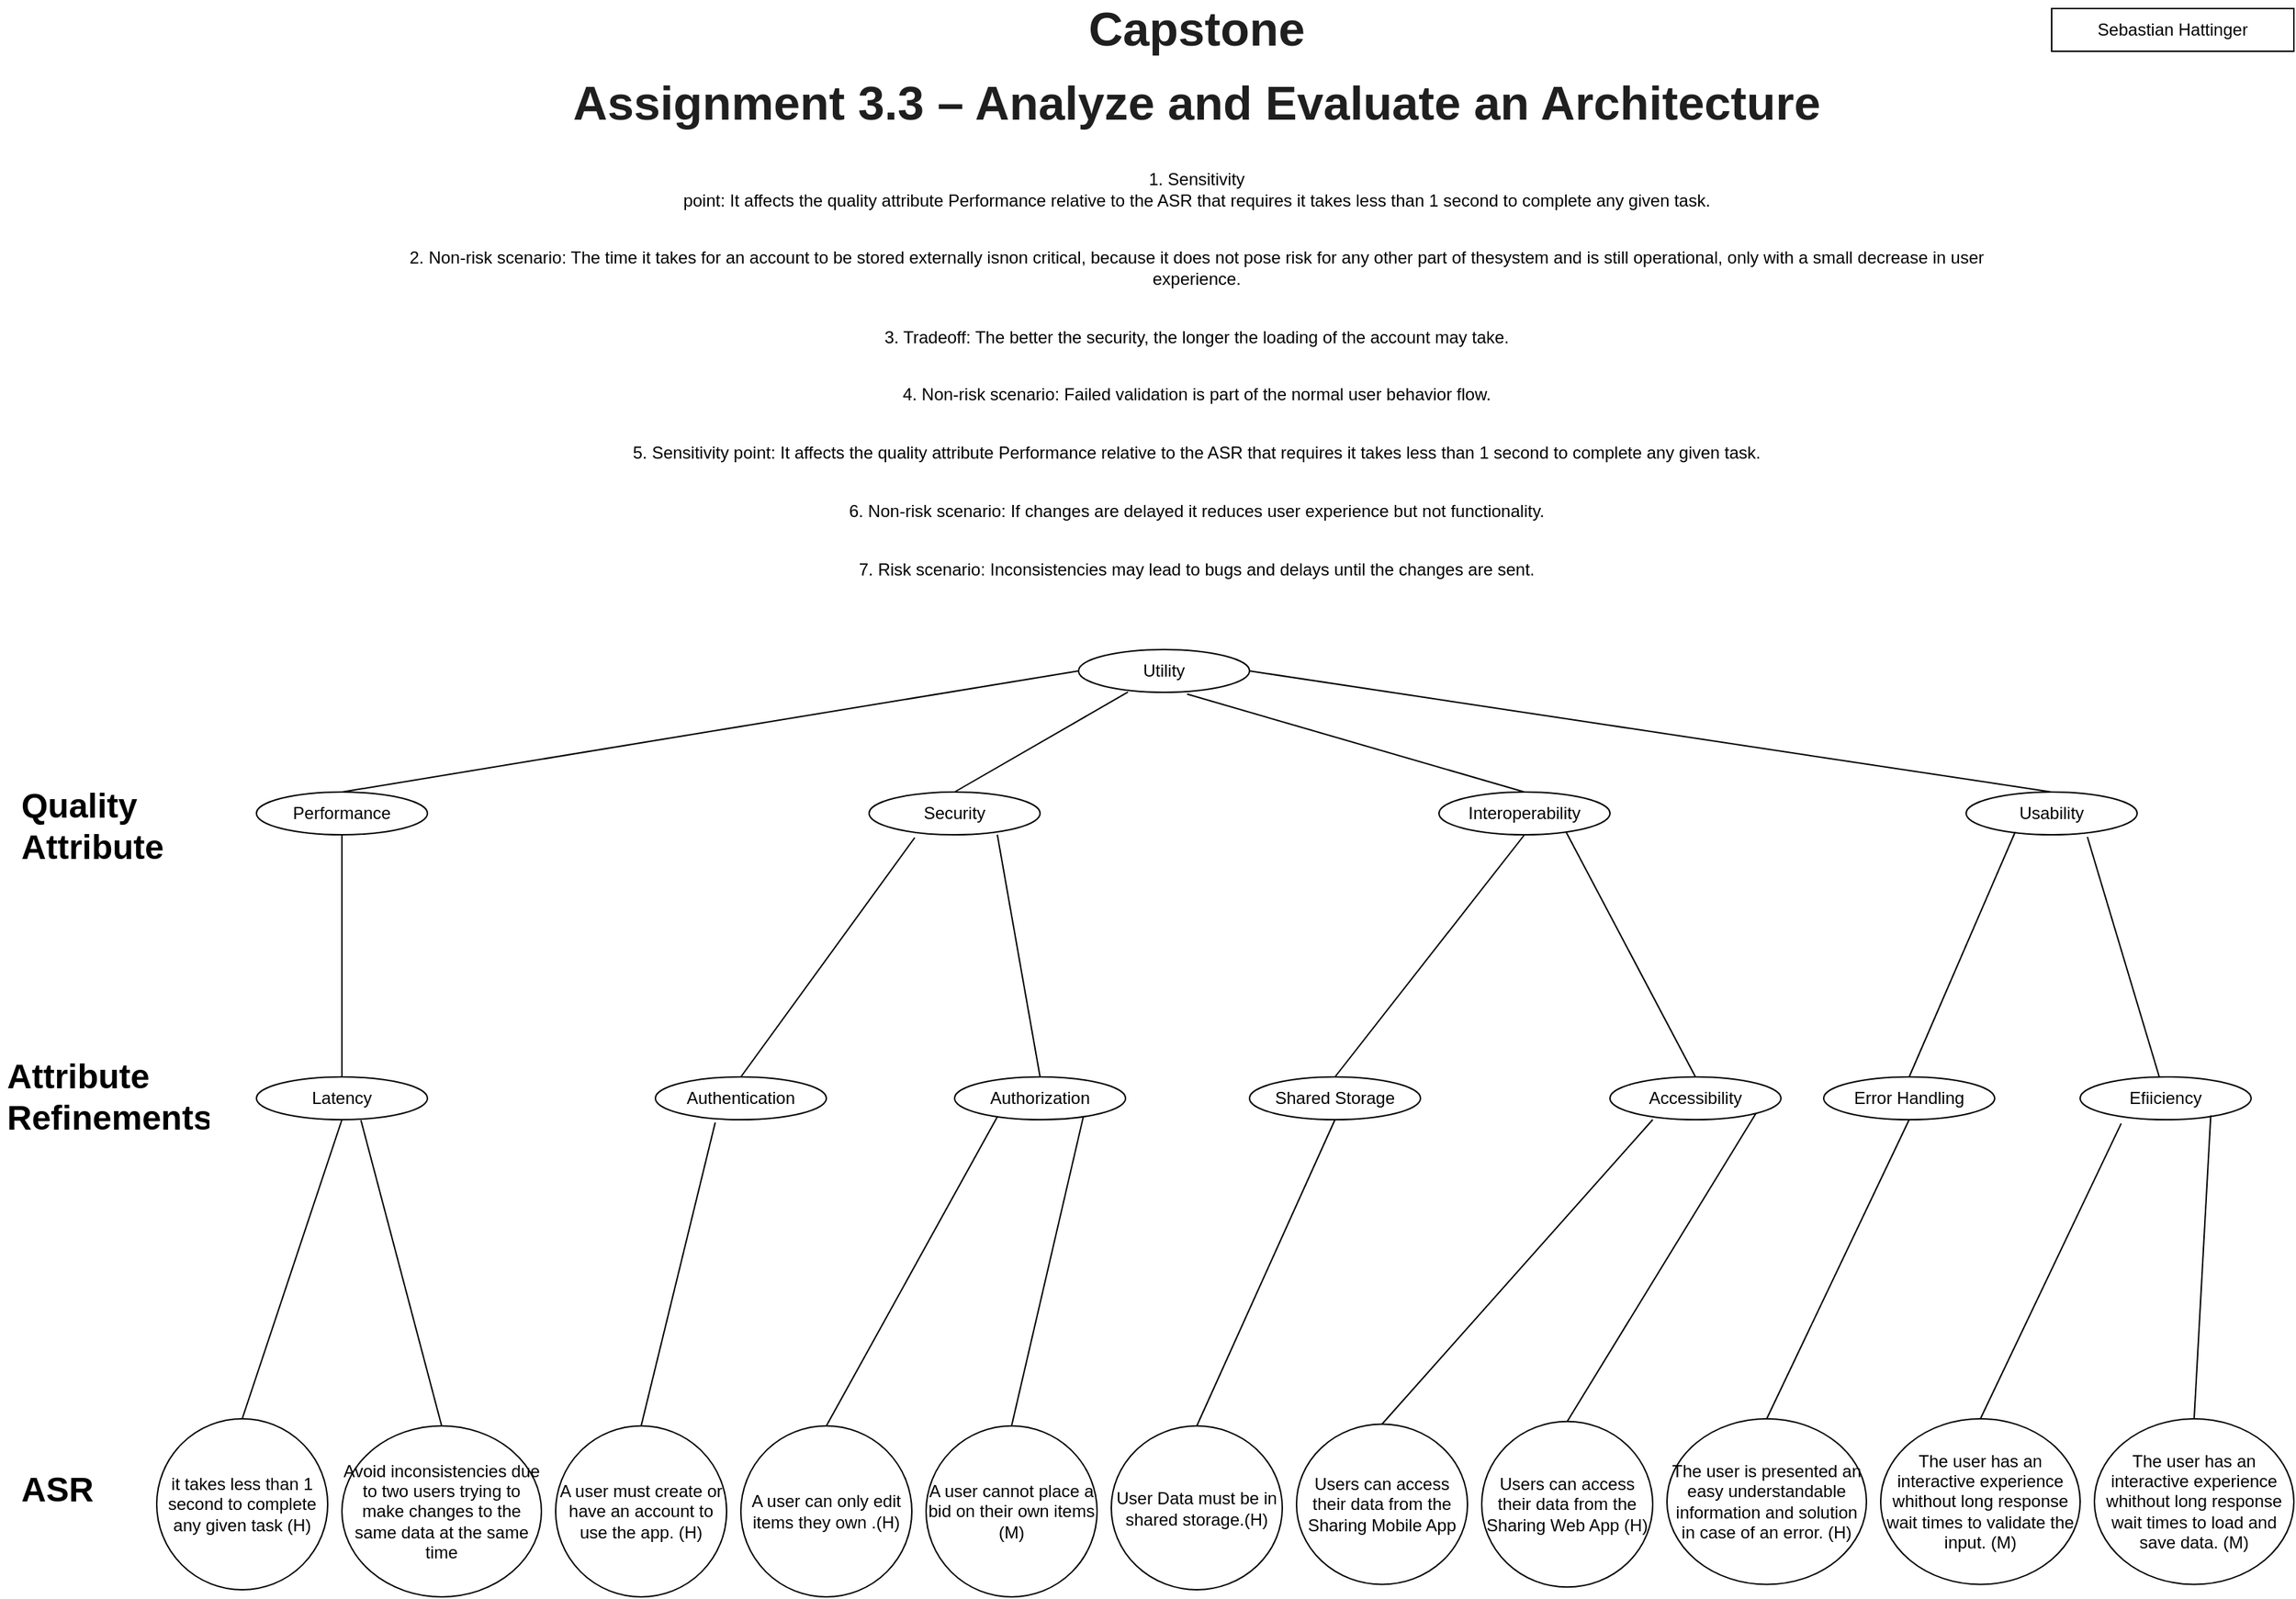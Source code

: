 <mxfile version="13.8.8" type="device"><diagram id="6B1DwUt3TK0kQVNKoagZ" name="Page-1"><mxGraphModel dx="2703" dy="1158" grid="1" gridSize="10" guides="1" tooltips="1" connect="1" arrows="1" fold="1" page="1" pageScale="1" pageWidth="1654" pageHeight="1169" math="0" shadow="0"><root><mxCell id="0"/><mxCell id="1" parent="0"/><mxCell id="MnwgQGskNCxT_Bbt0GCk-63" value="&lt;b style=&quot;font-size: 25pt ; font-family: , &amp;#34;opensans&amp;#34; , &amp;#34;arial&amp;#34; , sans-serif ; color: rgb(31 , 31 , 31)&quot;&gt;Capstone&lt;/b&gt;&lt;br&gt;&lt;p style=&quot;margin-bottom: 0in&quot;&gt;&lt;font color=&quot;#1f1f1f&quot;&gt;&lt;font face=&quot;OpenSans-Light, OpenSans, Arial, sans-serif&quot;&gt;&lt;font size=&quot;6&quot; style=&quot;font-size: 25pt&quot;&gt;&lt;span style=&quot;font-style: normal&quot;&gt;&lt;b&gt;Assignment 3.3 – Analyze and Evaluate an Architecture&lt;/b&gt;&lt;/span&gt;&lt;/font&gt;&lt;/font&gt;&lt;/font&gt;&lt;/p&gt;&lt;br&gt;&lt;p style=&quot;margin-bottom: 0in&quot;&gt;1. Sensitivity&lt;br&gt;point: It affects the quality attribute Performance relative to the ASR that requires it takes less than 1 second to complete any given task.&lt;/p&gt;&lt;br&gt;&lt;p style=&quot;margin-bottom: 0in&quot;&gt;2. Non-risk scenario: The time it takes for an account to be stored externally isnon critical, because it does not pose risk for any other part of thesystem and is still operational, only with a small decrease in user experience.&lt;/p&gt;&lt;br&gt;&lt;p style=&quot;margin-bottom: 0in&quot;&gt;3. Tradeoff: The better the security, the longer the loading of the account may take.&lt;/p&gt;&lt;br&gt;&lt;p style=&quot;margin-bottom: 0in&quot;&gt;4. Non-risk scenario: Failed validation is part of the normal user behavior flow.&lt;/p&gt;&lt;br&gt;&lt;p style=&quot;margin-bottom: 0in&quot;&gt;5. Sensitivity point: It affects the quality attribute Performance relative to the ASR that requires it takes less than 1 second to complete any given task.&lt;/p&gt;&lt;br&gt;&lt;p style=&quot;margin-bottom: 0in&quot;&gt;6. Non-risk scenario: If changes are delayed it reduces user experience but not functionality.&lt;/p&gt;&lt;br&gt;&lt;p style=&quot;margin-bottom: 0in&quot;&gt;7. Risk scenario: Inconsistencies may lead to bugs and delays until the changes are sent.&lt;/p&gt;&lt;br&gt;&lt;p style=&quot;margin-bottom: 0in&quot;&gt;&lt;br&gt;&lt;br&gt;&lt;/p&gt;" style="text;html=1;strokeColor=none;fillColor=none;align=center;verticalAlign=middle;whiteSpace=wrap;rounded=0;" vertex="1" parent="1"><mxGeometry x="285" y="110" width="1170" height="270" as="geometry"/></mxCell><mxCell id="MnwgQGskNCxT_Bbt0GCk-2" value="Utility" style="ellipse;whiteSpace=wrap;html=1;" vertex="1" parent="1"><mxGeometry x="787" y="470" width="120" height="30" as="geometry"/></mxCell><mxCell id="MnwgQGskNCxT_Bbt0GCk-4" value="Performance" style="ellipse;whiteSpace=wrap;html=1;" vertex="1" parent="1"><mxGeometry x="210" y="570" width="120" height="30" as="geometry"/></mxCell><mxCell id="MnwgQGskNCxT_Bbt0GCk-5" value="Security" style="ellipse;whiteSpace=wrap;html=1;" vertex="1" parent="1"><mxGeometry x="640" y="570" width="120" height="30" as="geometry"/></mxCell><mxCell id="MnwgQGskNCxT_Bbt0GCk-6" value="Interoperability" style="ellipse;whiteSpace=wrap;html=1;" vertex="1" parent="1"><mxGeometry x="1040" y="570" width="120" height="30" as="geometry"/></mxCell><mxCell id="MnwgQGskNCxT_Bbt0GCk-7" value="Usability" style="ellipse;whiteSpace=wrap;html=1;" vertex="1" parent="1"><mxGeometry x="1410" y="570" width="120" height="30" as="geometry"/></mxCell><mxCell id="MnwgQGskNCxT_Bbt0GCk-8" value="Latency" style="ellipse;whiteSpace=wrap;html=1;" vertex="1" parent="1"><mxGeometry x="210" y="770" width="120" height="30" as="geometry"/></mxCell><mxCell id="MnwgQGskNCxT_Bbt0GCk-9" value="it takes less than 1 second to complete any given task (H)" style="ellipse;whiteSpace=wrap;html=1;" vertex="1" parent="1"><mxGeometry x="140" y="1010" width="120" height="120" as="geometry"/></mxCell><mxCell id="MnwgQGskNCxT_Bbt0GCk-10" value="A user must create or have an account to use the app. (H)" style="ellipse;whiteSpace=wrap;html=1;" vertex="1" parent="1"><mxGeometry x="420" y="1015" width="120" height="120" as="geometry"/></mxCell><mxCell id="MnwgQGskNCxT_Bbt0GCk-11" value="Authentication" style="ellipse;whiteSpace=wrap;html=1;" vertex="1" parent="1"><mxGeometry x="490" y="770" width="120" height="30" as="geometry"/></mxCell><mxCell id="MnwgQGskNCxT_Bbt0GCk-12" value="Authorization" style="ellipse;whiteSpace=wrap;html=1;" vertex="1" parent="1"><mxGeometry x="700" y="770" width="120" height="30" as="geometry"/></mxCell><mxCell id="MnwgQGskNCxT_Bbt0GCk-14" value="A user can only edit items they own .(H)" style="ellipse;whiteSpace=wrap;html=1;" vertex="1" parent="1"><mxGeometry x="550" y="1015" width="120" height="120" as="geometry"/></mxCell><mxCell id="MnwgQGskNCxT_Bbt0GCk-17" value="A user cannot place a bid on their own items (M)" style="ellipse;whiteSpace=wrap;html=1;" vertex="1" parent="1"><mxGeometry x="680" y="1015" width="120" height="120" as="geometry"/></mxCell><mxCell id="MnwgQGskNCxT_Bbt0GCk-18" value="" style="endArrow=none;html=1;entryX=0;entryY=0.5;entryDx=0;entryDy=0;exitX=0.5;exitY=0;exitDx=0;exitDy=0;" edge="1" parent="1" source="MnwgQGskNCxT_Bbt0GCk-4" target="MnwgQGskNCxT_Bbt0GCk-2"><mxGeometry width="50" height="50" relative="1" as="geometry"><mxPoint x="770" y="830" as="sourcePoint"/><mxPoint x="820" y="780" as="targetPoint"/></mxGeometry></mxCell><mxCell id="MnwgQGskNCxT_Bbt0GCk-19" value="Shared Storage" style="ellipse;whiteSpace=wrap;html=1;" vertex="1" parent="1"><mxGeometry x="907" y="770" width="120" height="30" as="geometry"/></mxCell><mxCell id="MnwgQGskNCxT_Bbt0GCk-20" value="" style="endArrow=none;html=1;entryX=0.289;entryY=0.995;entryDx=0;entryDy=0;entryPerimeter=0;exitX=0.5;exitY=0;exitDx=0;exitDy=0;" edge="1" parent="1" source="MnwgQGskNCxT_Bbt0GCk-5" target="MnwgQGskNCxT_Bbt0GCk-2"><mxGeometry width="50" height="50" relative="1" as="geometry"><mxPoint x="323.448" y="584.655" as="sourcePoint"/><mxPoint x="836" y="472.7" as="targetPoint"/></mxGeometry></mxCell><mxCell id="MnwgQGskNCxT_Bbt0GCk-21" value="" style="endArrow=none;html=1;entryX=0.635;entryY=1.043;entryDx=0;entryDy=0;entryPerimeter=0;exitX=0.5;exitY=0;exitDx=0;exitDy=0;" edge="1" parent="1" source="MnwgQGskNCxT_Bbt0GCk-6" target="MnwgQGskNCxT_Bbt0GCk-2"><mxGeometry width="50" height="50" relative="1" as="geometry"><mxPoint x="333.448" y="594.655" as="sourcePoint"/><mxPoint x="846" y="482.7" as="targetPoint"/></mxGeometry></mxCell><mxCell id="MnwgQGskNCxT_Bbt0GCk-22" value="" style="endArrow=none;html=1;entryX=0.5;entryY=1;entryDx=0;entryDy=0;" edge="1" parent="1" source="MnwgQGskNCxT_Bbt0GCk-8" target="MnwgQGskNCxT_Bbt0GCk-4"><mxGeometry width="50" height="50" relative="1" as="geometry"><mxPoint x="343.448" y="604.655" as="sourcePoint"/><mxPoint x="856" y="492.7" as="targetPoint"/></mxGeometry></mxCell><mxCell id="MnwgQGskNCxT_Bbt0GCk-23" value="" style="endArrow=none;html=1;entryX=0.5;entryY=1;entryDx=0;entryDy=0;exitX=0.5;exitY=0;exitDx=0;exitDy=0;" edge="1" parent="1" source="MnwgQGskNCxT_Bbt0GCk-9" target="MnwgQGskNCxT_Bbt0GCk-8"><mxGeometry width="50" height="50" relative="1" as="geometry"><mxPoint x="353.448" y="614.655" as="sourcePoint"/><mxPoint x="866" y="502.7" as="targetPoint"/></mxGeometry></mxCell><mxCell id="MnwgQGskNCxT_Bbt0GCk-24" value="" style="endArrow=none;html=1;entryX=1;entryY=0.5;entryDx=0;entryDy=0;exitX=0.5;exitY=0;exitDx=0;exitDy=0;" edge="1" parent="1" source="MnwgQGskNCxT_Bbt0GCk-7" target="MnwgQGskNCxT_Bbt0GCk-2"><mxGeometry width="50" height="50" relative="1" as="geometry"><mxPoint x="363.448" y="624.655" as="sourcePoint"/><mxPoint x="876" y="512.7" as="targetPoint"/></mxGeometry></mxCell><mxCell id="MnwgQGskNCxT_Bbt0GCk-25" value="&lt;h1&gt;Quality Attribute&lt;/h1&gt;" style="text;html=1;strokeColor=none;fillColor=none;spacing=5;spacingTop=-20;whiteSpace=wrap;overflow=hidden;rounded=0;" vertex="1" parent="1"><mxGeometry x="40" y="560" width="150" height="70" as="geometry"/></mxCell><mxCell id="MnwgQGskNCxT_Bbt0GCk-28" value="&lt;h1&gt;Attribute Refinements&lt;/h1&gt;" style="text;html=1;strokeColor=none;fillColor=none;spacing=5;spacingTop=-20;whiteSpace=wrap;overflow=hidden;rounded=0;" vertex="1" parent="1"><mxGeometry x="30" y="750" width="150" height="70" as="geometry"/></mxCell><mxCell id="MnwgQGskNCxT_Bbt0GCk-29" value="&lt;h1&gt;ASR&lt;/h1&gt;" style="text;html=1;strokeColor=none;fillColor=none;spacing=5;spacingTop=-20;whiteSpace=wrap;overflow=hidden;rounded=0;" vertex="1" parent="1"><mxGeometry x="40" y="1040" width="150" height="70" as="geometry"/></mxCell><mxCell id="MnwgQGskNCxT_Bbt0GCk-30" value="" style="endArrow=none;html=1;entryX=0.267;entryY=1.067;entryDx=0;entryDy=0;entryPerimeter=0;exitX=0.5;exitY=0;exitDx=0;exitDy=0;" edge="1" parent="1" source="MnwgQGskNCxT_Bbt0GCk-11" target="MnwgQGskNCxT_Bbt0GCk-5"><mxGeometry width="50" height="50" relative="1" as="geometry"><mxPoint x="710" y="580" as="sourcePoint"/><mxPoint x="831.68" y="469.85" as="targetPoint"/></mxGeometry></mxCell><mxCell id="MnwgQGskNCxT_Bbt0GCk-31" value="" style="endArrow=none;html=1;entryX=0.5;entryY=0;entryDx=0;entryDy=0;exitX=0.75;exitY=1;exitDx=0;exitDy=0;exitPerimeter=0;" edge="1" parent="1" source="MnwgQGskNCxT_Bbt0GCk-5" target="MnwgQGskNCxT_Bbt0GCk-12"><mxGeometry width="50" height="50" relative="1" as="geometry"><mxPoint x="800" y="640" as="sourcePoint"/><mxPoint x="841.68" y="479.85" as="targetPoint"/></mxGeometry></mxCell><mxCell id="MnwgQGskNCxT_Bbt0GCk-32" value="" style="endArrow=none;html=1;entryX=0.5;entryY=0;entryDx=0;entryDy=0;exitX=0.5;exitY=1;exitDx=0;exitDy=0;" edge="1" parent="1" source="MnwgQGskNCxT_Bbt0GCk-6" target="MnwgQGskNCxT_Bbt0GCk-19"><mxGeometry width="50" height="50" relative="1" as="geometry"><mxPoint x="730" y="600" as="sourcePoint"/><mxPoint x="851.68" y="489.85" as="targetPoint"/></mxGeometry></mxCell><mxCell id="MnwgQGskNCxT_Bbt0GCk-33" value="" style="endArrow=none;html=1;entryX=0.35;entryY=1.067;entryDx=0;entryDy=0;entryPerimeter=0;exitX=0.5;exitY=0;exitDx=0;exitDy=0;" edge="1" parent="1" source="MnwgQGskNCxT_Bbt0GCk-10" target="MnwgQGskNCxT_Bbt0GCk-11"><mxGeometry width="50" height="50" relative="1" as="geometry"><mxPoint x="960" y="670" as="sourcePoint"/><mxPoint x="861.68" y="499.85" as="targetPoint"/></mxGeometry></mxCell><mxCell id="MnwgQGskNCxT_Bbt0GCk-34" value="" style="endArrow=none;html=1;exitX=0.5;exitY=0;exitDx=0;exitDy=0;entryX=0.25;entryY=0.933;entryDx=0;entryDy=0;entryPerimeter=0;" edge="1" parent="1" source="MnwgQGskNCxT_Bbt0GCk-14" target="MnwgQGskNCxT_Bbt0GCk-12"><mxGeometry width="50" height="50" relative="1" as="geometry"><mxPoint x="510" y="1040" as="sourcePoint"/><mxPoint x="730" y="860" as="targetPoint"/></mxGeometry></mxCell><mxCell id="MnwgQGskNCxT_Bbt0GCk-35" value="" style="endArrow=none;html=1;exitX=0.287;exitY=0.933;exitDx=0;exitDy=0;entryX=0.5;entryY=0;entryDx=0;entryDy=0;exitPerimeter=0;" edge="1" parent="1" source="MnwgQGskNCxT_Bbt0GCk-7" target="MnwgQGskNCxT_Bbt0GCk-47"><mxGeometry width="50" height="50" relative="1" as="geometry"><mxPoint x="1010" y="630" as="sourcePoint"/><mxPoint x="1370" y="760" as="targetPoint"/></mxGeometry></mxCell><mxCell id="MnwgQGskNCxT_Bbt0GCk-36" value="User Data must be in shared storage.(H)" style="ellipse;whiteSpace=wrap;html=1;" vertex="1" parent="1"><mxGeometry x="810" y="1015" width="120" height="115" as="geometry"/></mxCell><mxCell id="MnwgQGskNCxT_Bbt0GCk-37" value="Accessibility" style="ellipse;whiteSpace=wrap;html=1;" vertex="1" parent="1"><mxGeometry x="1160" y="770" width="120" height="30" as="geometry"/></mxCell><mxCell id="MnwgQGskNCxT_Bbt0GCk-38" value="" style="endArrow=none;html=1;exitX=0.743;exitY=0.933;exitDx=0;exitDy=0;exitPerimeter=0;entryX=0.5;entryY=0;entryDx=0;entryDy=0;" edge="1" parent="1" source="MnwgQGskNCxT_Bbt0GCk-6" target="MnwgQGskNCxT_Bbt0GCk-37"><mxGeometry width="50" height="50" relative="1" as="geometry"><mxPoint x="1110" y="610" as="sourcePoint"/><mxPoint x="1080" y="780" as="targetPoint"/></mxGeometry></mxCell><mxCell id="MnwgQGskNCxT_Bbt0GCk-39" value="" style="endArrow=none;html=1;exitX=0.5;exitY=0;exitDx=0;exitDy=0;entryX=0.752;entryY=0.948;entryDx=0;entryDy=0;entryPerimeter=0;" edge="1" parent="1" source="MnwgQGskNCxT_Bbt0GCk-17" target="MnwgQGskNCxT_Bbt0GCk-12"><mxGeometry width="50" height="50" relative="1" as="geometry"><mxPoint x="907" y="1030" as="sourcePoint"/><mxPoint x="880" y="850" as="targetPoint"/></mxGeometry></mxCell><mxCell id="MnwgQGskNCxT_Bbt0GCk-40" value="Users can access their data from the Sharing Mobile App" style="ellipse;whiteSpace=wrap;html=1;" vertex="1" parent="1"><mxGeometry x="940" y="1013.75" width="120" height="112.5" as="geometry"/></mxCell><mxCell id="MnwgQGskNCxT_Bbt0GCk-41" value="Users can access their data from the Sharing Web App (H)" style="ellipse;whiteSpace=wrap;html=1;" vertex="1" parent="1"><mxGeometry x="1070" y="1011.88" width="120" height="116.25" as="geometry"/></mxCell><mxCell id="MnwgQGskNCxT_Bbt0GCk-44" value="" style="endArrow=none;html=1;exitX=0.5;exitY=0;exitDx=0;exitDy=0;entryX=0.5;entryY=1;entryDx=0;entryDy=0;" edge="1" parent="1" source="MnwgQGskNCxT_Bbt0GCk-36" target="MnwgQGskNCxT_Bbt0GCk-19"><mxGeometry width="50" height="50" relative="1" as="geometry"><mxPoint x="917" y="1040" as="sourcePoint"/><mxPoint x="840" y="800" as="targetPoint"/></mxGeometry></mxCell><mxCell id="MnwgQGskNCxT_Bbt0GCk-45" value="" style="endArrow=none;html=1;exitX=0.5;exitY=0;exitDx=0;exitDy=0;entryX=0.25;entryY=1;entryDx=0;entryDy=0;entryPerimeter=0;" edge="1" parent="1" source="MnwgQGskNCxT_Bbt0GCk-40" target="MnwgQGskNCxT_Bbt0GCk-37"><mxGeometry width="50" height="50" relative="1" as="geometry"><mxPoint x="927" y="1050" as="sourcePoint"/><mxPoint x="850" y="810" as="targetPoint"/></mxGeometry></mxCell><mxCell id="MnwgQGskNCxT_Bbt0GCk-46" value="" style="endArrow=none;html=1;exitX=0.5;exitY=0;exitDx=0;exitDy=0;entryX=1;entryY=1;entryDx=0;entryDy=0;" edge="1" parent="1" source="MnwgQGskNCxT_Bbt0GCk-41" target="MnwgQGskNCxT_Bbt0GCk-37"><mxGeometry width="50" height="50" relative="1" as="geometry"><mxPoint x="937" y="1060" as="sourcePoint"/><mxPoint x="860" y="820" as="targetPoint"/></mxGeometry></mxCell><mxCell id="MnwgQGskNCxT_Bbt0GCk-47" value="Error Handling" style="ellipse;whiteSpace=wrap;html=1;" vertex="1" parent="1"><mxGeometry x="1310" y="770" width="120" height="30" as="geometry"/></mxCell><mxCell id="MnwgQGskNCxT_Bbt0GCk-48" value="Efiiciency" style="ellipse;whiteSpace=wrap;html=1;" vertex="1" parent="1"><mxGeometry x="1490" y="770" width="120" height="30" as="geometry"/></mxCell><mxCell id="MnwgQGskNCxT_Bbt0GCk-49" value="" style="endArrow=none;html=1;exitX=0.709;exitY=1.051;exitDx=0;exitDy=0;exitPerimeter=0;" edge="1" parent="1" source="MnwgQGskNCxT_Bbt0GCk-7" target="MnwgQGskNCxT_Bbt0GCk-48"><mxGeometry width="50" height="50" relative="1" as="geometry"><mxPoint x="1480" y="610.0" as="sourcePoint"/><mxPoint x="1390" y="780" as="targetPoint"/></mxGeometry></mxCell><mxCell id="MnwgQGskNCxT_Bbt0GCk-50" value="The user is presented an easy understandable information and solution in case of an error. (H)" style="ellipse;whiteSpace=wrap;html=1;" vertex="1" parent="1"><mxGeometry x="1200" y="1010" width="140" height="116.25" as="geometry"/></mxCell><mxCell id="MnwgQGskNCxT_Bbt0GCk-51" value="" style="endArrow=none;html=1;exitX=0.5;exitY=1;exitDx=0;exitDy=0;entryX=0.5;entryY=0;entryDx=0;entryDy=0;" edge="1" parent="1" source="MnwgQGskNCxT_Bbt0GCk-47" target="MnwgQGskNCxT_Bbt0GCk-50"><mxGeometry width="50" height="50" relative="1" as="geometry"><mxPoint x="1454.44" y="607.99" as="sourcePoint"/><mxPoint x="1380" y="780" as="targetPoint"/></mxGeometry></mxCell><mxCell id="MnwgQGskNCxT_Bbt0GCk-52" value="" style="endArrow=none;html=1;exitX=0.24;exitY=1.09;exitDx=0;exitDy=0;entryX=0.5;entryY=0;entryDx=0;entryDy=0;exitPerimeter=0;" edge="1" parent="1" source="MnwgQGskNCxT_Bbt0GCk-48" target="MnwgQGskNCxT_Bbt0GCk-54"><mxGeometry width="50" height="50" relative="1" as="geometry"><mxPoint x="1380" y="810" as="sourcePoint"/><mxPoint x="1560" y="1030" as="targetPoint"/></mxGeometry></mxCell><mxCell id="MnwgQGskNCxT_Bbt0GCk-54" value="The user has an interactive experience whithout long response wait times to validate the input. (M)" style="ellipse;whiteSpace=wrap;html=1;" vertex="1" parent="1"><mxGeometry x="1350" y="1010" width="140" height="116.25" as="geometry"/></mxCell><mxCell id="MnwgQGskNCxT_Bbt0GCk-55" value="The user has an interactive experience whithout long response wait times to load and save data. (M)" style="ellipse;whiteSpace=wrap;html=1;" vertex="1" parent="1"><mxGeometry x="1500" y="1010" width="140" height="116.25" as="geometry"/></mxCell><mxCell id="MnwgQGskNCxT_Bbt0GCk-56" value="" style="endArrow=none;html=1;exitX=0.764;exitY=0.9;exitDx=0;exitDy=0;entryX=0.5;entryY=0;entryDx=0;entryDy=0;exitPerimeter=0;" edge="1" parent="1" source="MnwgQGskNCxT_Bbt0GCk-48" target="MnwgQGskNCxT_Bbt0GCk-55"><mxGeometry width="50" height="50" relative="1" as="geometry"><mxPoint x="1560" y="810" as="sourcePoint"/><mxPoint x="1440.0" y="1049.38" as="targetPoint"/></mxGeometry></mxCell><mxCell id="MnwgQGskNCxT_Bbt0GCk-57" value="Avoid inconsistencies due to two users trying to make changes to the same data at the same time" style="ellipse;whiteSpace=wrap;html=1;" vertex="1" parent="1"><mxGeometry x="270" y="1015" width="140" height="120" as="geometry"/></mxCell><mxCell id="MnwgQGskNCxT_Bbt0GCk-58" value="" style="endArrow=none;html=1;entryX=0.611;entryY=1.012;entryDx=0;entryDy=0;exitX=0.5;exitY=0;exitDx=0;exitDy=0;entryPerimeter=0;" edge="1" parent="1" source="MnwgQGskNCxT_Bbt0GCk-57" target="MnwgQGskNCxT_Bbt0GCk-8"><mxGeometry width="50" height="50" relative="1" as="geometry"><mxPoint x="210" y="1020" as="sourcePoint"/><mxPoint x="280" y="810" as="targetPoint"/></mxGeometry></mxCell><mxCell id="MnwgQGskNCxT_Bbt0GCk-59" value="Sebastian Hattinger" style="rounded=0;whiteSpace=wrap;html=1;strokeColor=#000000;" vertex="1" parent="1"><mxGeometry x="1470" y="20" width="170" height="30" as="geometry"/></mxCell></root></mxGraphModel></diagram></mxfile>